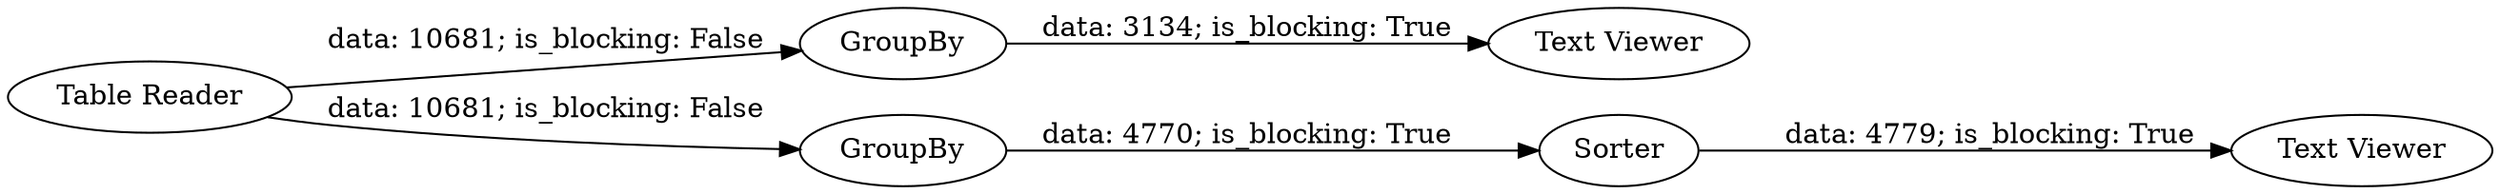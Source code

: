 digraph {
	"8480903508986128955_76" [label="Table Reader"]
	"8480903508986128955_91" [label=Sorter]
	"8480903508986128955_89" [label="Text Viewer"]
	"8480903508986128955_86" [label=GroupBy]
	"8480903508986128955_88" [label=GroupBy]
	"8480903508986128955_87" [label="Text Viewer"]
	"8480903508986128955_86" -> "8480903508986128955_87" [label="data: 3134; is_blocking: True"]
	"8480903508986128955_88" -> "8480903508986128955_91" [label="data: 4770; is_blocking: True"]
	"8480903508986128955_76" -> "8480903508986128955_88" [label="data: 10681; is_blocking: False"]
	"8480903508986128955_91" -> "8480903508986128955_89" [label="data: 4779; is_blocking: True"]
	"8480903508986128955_76" -> "8480903508986128955_86" [label="data: 10681; is_blocking: False"]
	rankdir=LR
}
